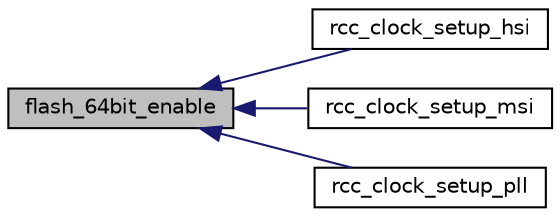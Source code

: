 digraph "flash_64bit_enable"
{
  edge [fontname="Helvetica",fontsize="10",labelfontname="Helvetica",labelfontsize="10"];
  node [fontname="Helvetica",fontsize="10",shape=record];
  rankdir="LR";
  Node1 [label="flash_64bit_enable",height=0.2,width=0.4,color="black", fillcolor="grey75", style="filled", fontcolor="black"];
  Node1 -> Node2 [dir="back",color="midnightblue",fontsize="10",style="solid",fontname="Helvetica"];
  Node2 [label="rcc_clock_setup_hsi",height=0.2,width=0.4,color="black", fillcolor="white", style="filled",URL="$group__rcc__defines.html#ga3d30e886f8749e059865bd3fc7a14ccd"];
  Node1 -> Node3 [dir="back",color="midnightblue",fontsize="10",style="solid",fontname="Helvetica"];
  Node3 [label="rcc_clock_setup_msi",height=0.2,width=0.4,color="black", fillcolor="white", style="filled",URL="$group__rcc__defines.html#ga71d9ff219cb4e09c3cddbf383e8c47b3"];
  Node1 -> Node4 [dir="back",color="midnightblue",fontsize="10",style="solid",fontname="Helvetica"];
  Node4 [label="rcc_clock_setup_pll",height=0.2,width=0.4,color="black", fillcolor="white", style="filled",URL="$group__rcc__defines.html#ga76b12063e828a7af960d375dee952d31"];
}
